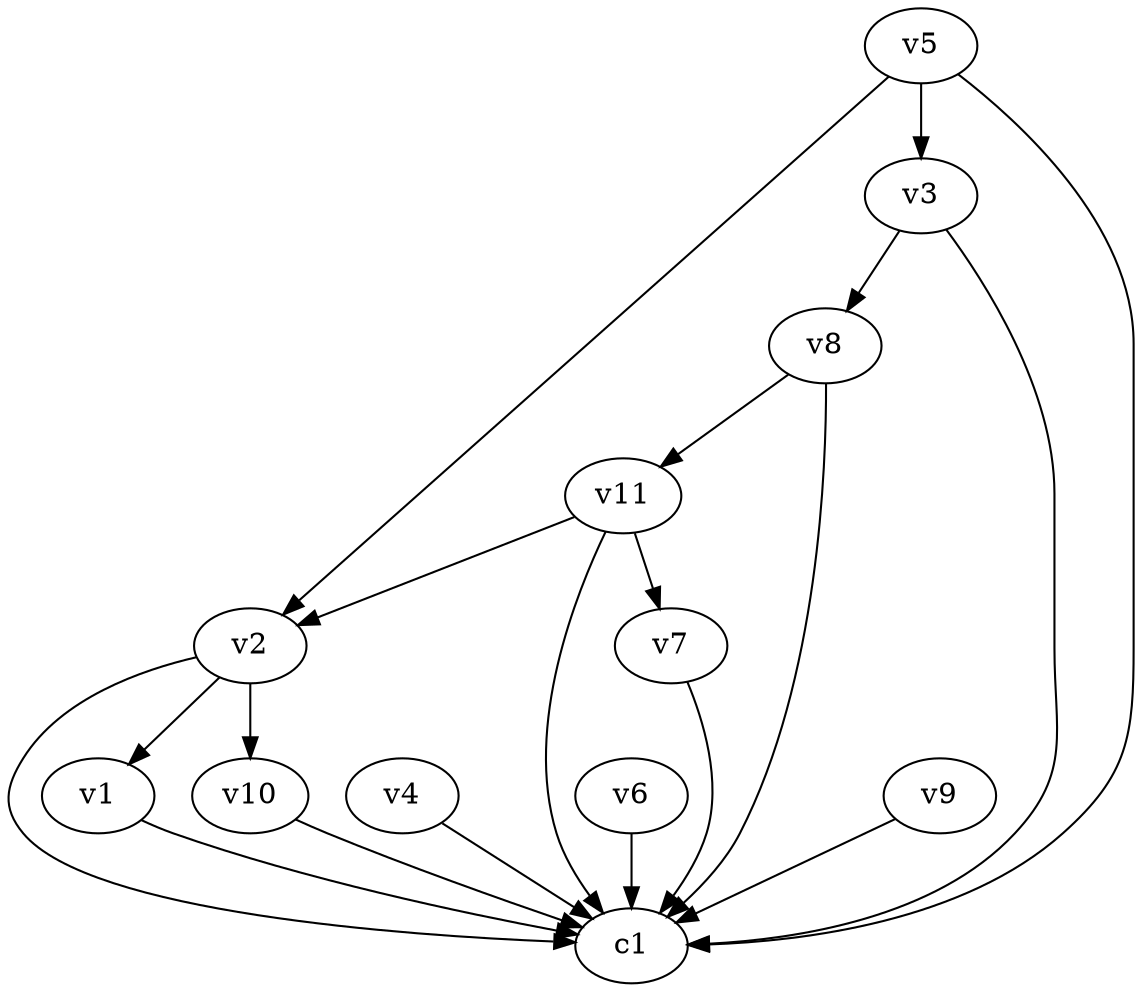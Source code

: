 strict digraph  {
c1;
v1;
v2;
v3;
v4;
v5;
v6;
v7;
v8;
v9;
v10;
v11;
v1 -> c1  [weight=1];
v2 -> c1  [weight=1];
v2 -> v10  [weight=1];
v2 -> v1  [weight=1];
v3 -> c1  [weight=1];
v3 -> v8  [weight=1];
v4 -> c1  [weight=1];
v5 -> c1  [weight=1];
v5 -> v2  [weight=1];
v5 -> v3  [weight=1];
v6 -> c1  [weight=1];
v7 -> c1  [weight=1];
v8 -> c1  [weight=1];
v8 -> v11  [weight=1];
v9 -> c1  [weight=1];
v10 -> c1  [weight=1];
v11 -> c1  [weight=1];
v11 -> v2  [weight=1];
v11 -> v7  [weight=1];
}
